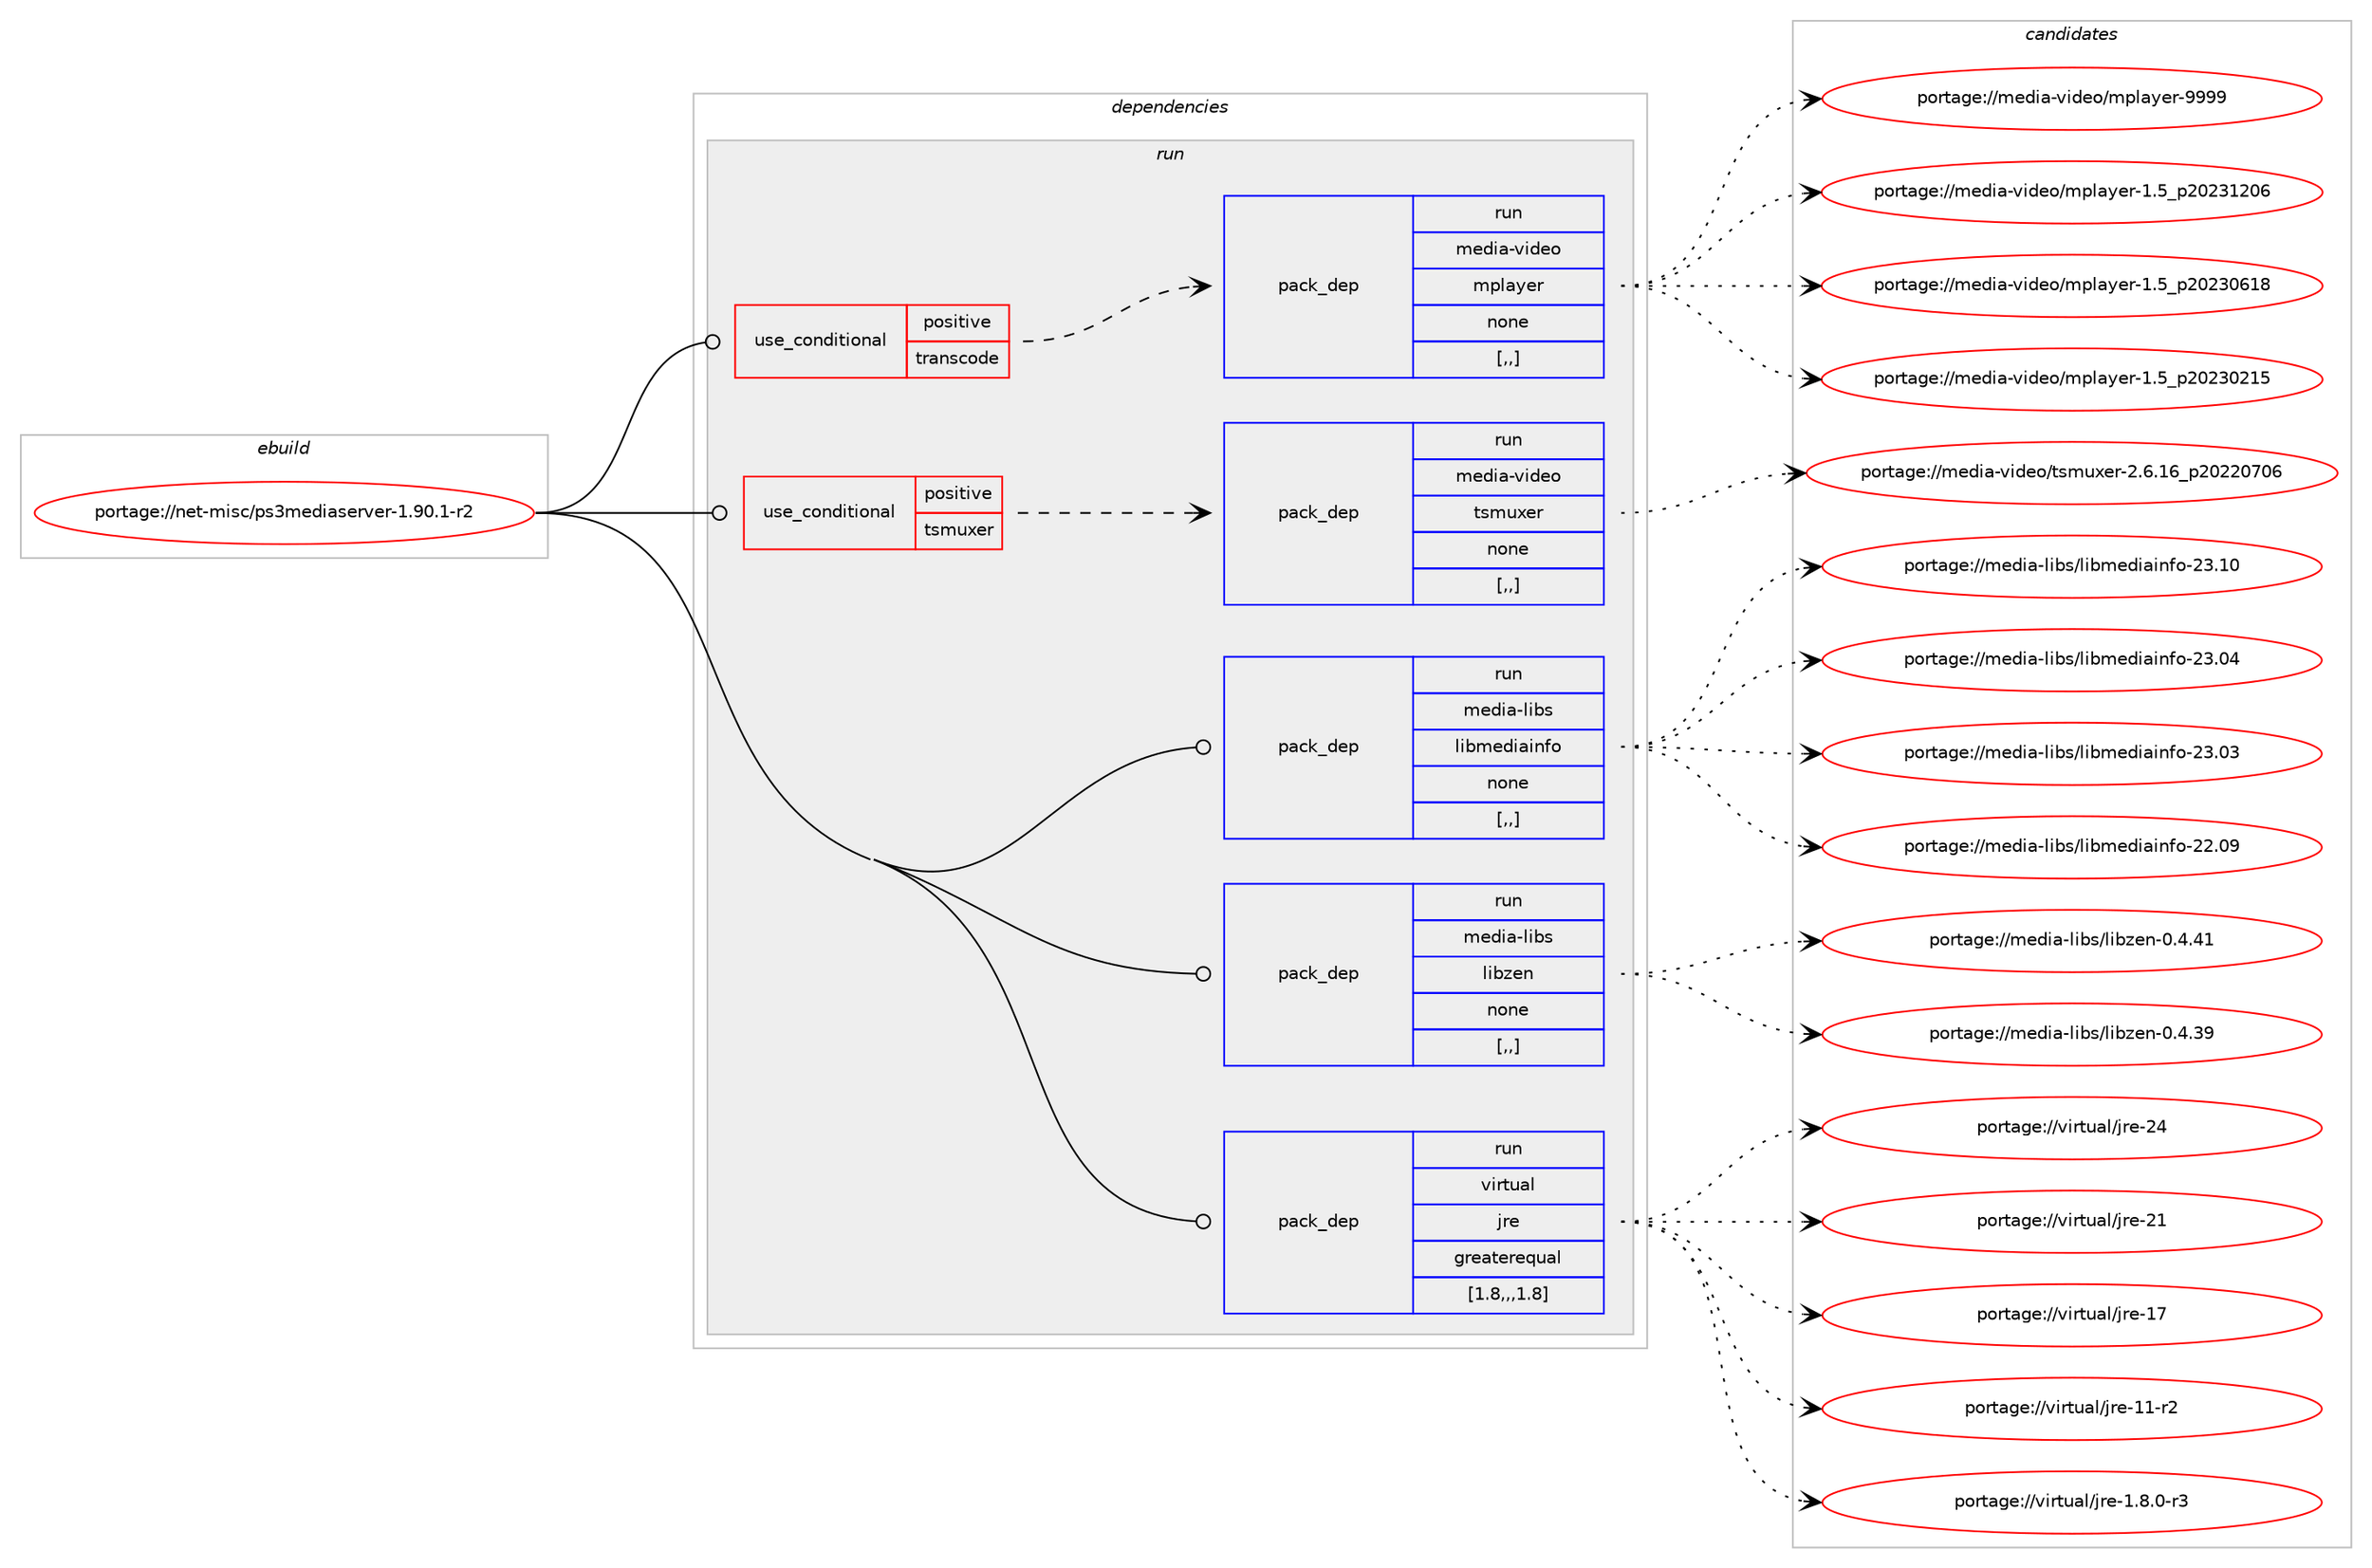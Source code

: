 digraph prolog {

# *************
# Graph options
# *************

newrank=true;
concentrate=true;
compound=true;
graph [rankdir=LR,fontname=Helvetica,fontsize=10,ranksep=1.5];#, ranksep=2.5, nodesep=0.2];
edge  [arrowhead=vee];
node  [fontname=Helvetica,fontsize=10];

# **********
# The ebuild
# **********

subgraph cluster_leftcol {
color=gray;
label=<<i>ebuild</i>>;
id [label="portage://net-misc/ps3mediaserver-1.90.1-r2", color=red, width=4, href="../net-misc/ps3mediaserver-1.90.1-r2.svg"];
}

# ****************
# The dependencies
# ****************

subgraph cluster_midcol {
color=gray;
label=<<i>dependencies</i>>;
subgraph cluster_compile {
fillcolor="#eeeeee";
style=filled;
label=<<i>compile</i>>;
}
subgraph cluster_compileandrun {
fillcolor="#eeeeee";
style=filled;
label=<<i>compile and run</i>>;
}
subgraph cluster_run {
fillcolor="#eeeeee";
style=filled;
label=<<i>run</i>>;
subgraph cond98541 {
dependency374102 [label=<<TABLE BORDER="0" CELLBORDER="1" CELLSPACING="0" CELLPADDING="4"><TR><TD ROWSPAN="3" CELLPADDING="10">use_conditional</TD></TR><TR><TD>positive</TD></TR><TR><TD>transcode</TD></TR></TABLE>>, shape=none, color=red];
subgraph pack272878 {
dependency374103 [label=<<TABLE BORDER="0" CELLBORDER="1" CELLSPACING="0" CELLPADDING="4" WIDTH="220"><TR><TD ROWSPAN="6" CELLPADDING="30">pack_dep</TD></TR><TR><TD WIDTH="110">run</TD></TR><TR><TD>media-video</TD></TR><TR><TD>mplayer</TD></TR><TR><TD>none</TD></TR><TR><TD>[,,]</TD></TR></TABLE>>, shape=none, color=blue];
}
dependency374102:e -> dependency374103:w [weight=20,style="dashed",arrowhead="vee"];
}
id:e -> dependency374102:w [weight=20,style="solid",arrowhead="odot"];
subgraph cond98542 {
dependency374104 [label=<<TABLE BORDER="0" CELLBORDER="1" CELLSPACING="0" CELLPADDING="4"><TR><TD ROWSPAN="3" CELLPADDING="10">use_conditional</TD></TR><TR><TD>positive</TD></TR><TR><TD>tsmuxer</TD></TR></TABLE>>, shape=none, color=red];
subgraph pack272879 {
dependency374105 [label=<<TABLE BORDER="0" CELLBORDER="1" CELLSPACING="0" CELLPADDING="4" WIDTH="220"><TR><TD ROWSPAN="6" CELLPADDING="30">pack_dep</TD></TR><TR><TD WIDTH="110">run</TD></TR><TR><TD>media-video</TD></TR><TR><TD>tsmuxer</TD></TR><TR><TD>none</TD></TR><TR><TD>[,,]</TD></TR></TABLE>>, shape=none, color=blue];
}
dependency374104:e -> dependency374105:w [weight=20,style="dashed",arrowhead="vee"];
}
id:e -> dependency374104:w [weight=20,style="solid",arrowhead="odot"];
subgraph pack272880 {
dependency374106 [label=<<TABLE BORDER="0" CELLBORDER="1" CELLSPACING="0" CELLPADDING="4" WIDTH="220"><TR><TD ROWSPAN="6" CELLPADDING="30">pack_dep</TD></TR><TR><TD WIDTH="110">run</TD></TR><TR><TD>media-libs</TD></TR><TR><TD>libmediainfo</TD></TR><TR><TD>none</TD></TR><TR><TD>[,,]</TD></TR></TABLE>>, shape=none, color=blue];
}
id:e -> dependency374106:w [weight=20,style="solid",arrowhead="odot"];
subgraph pack272881 {
dependency374107 [label=<<TABLE BORDER="0" CELLBORDER="1" CELLSPACING="0" CELLPADDING="4" WIDTH="220"><TR><TD ROWSPAN="6" CELLPADDING="30">pack_dep</TD></TR><TR><TD WIDTH="110">run</TD></TR><TR><TD>media-libs</TD></TR><TR><TD>libzen</TD></TR><TR><TD>none</TD></TR><TR><TD>[,,]</TD></TR></TABLE>>, shape=none, color=blue];
}
id:e -> dependency374107:w [weight=20,style="solid",arrowhead="odot"];
subgraph pack272882 {
dependency374108 [label=<<TABLE BORDER="0" CELLBORDER="1" CELLSPACING="0" CELLPADDING="4" WIDTH="220"><TR><TD ROWSPAN="6" CELLPADDING="30">pack_dep</TD></TR><TR><TD WIDTH="110">run</TD></TR><TR><TD>virtual</TD></TR><TR><TD>jre</TD></TR><TR><TD>greaterequal</TD></TR><TR><TD>[1.8,,,1.8]</TD></TR></TABLE>>, shape=none, color=blue];
}
id:e -> dependency374108:w [weight=20,style="solid",arrowhead="odot"];
}
}

# **************
# The candidates
# **************

subgraph cluster_choices {
rank=same;
color=gray;
label=<<i>candidates</i>>;

subgraph choice272878 {
color=black;
nodesep=1;
choice109101100105974511810510010111147109112108971211011144557575757 [label="portage://media-video/mplayer-9999", color=red, width=4,href="../media-video/mplayer-9999.svg"];
choice1091011001059745118105100101111471091121089712110111445494653951125048505149504854 [label="portage://media-video/mplayer-1.5_p20231206", color=red, width=4,href="../media-video/mplayer-1.5_p20231206.svg"];
choice1091011001059745118105100101111471091121089712110111445494653951125048505148544956 [label="portage://media-video/mplayer-1.5_p20230618", color=red, width=4,href="../media-video/mplayer-1.5_p20230618.svg"];
choice1091011001059745118105100101111471091121089712110111445494653951125048505148504953 [label="portage://media-video/mplayer-1.5_p20230215", color=red, width=4,href="../media-video/mplayer-1.5_p20230215.svg"];
dependency374103:e -> choice109101100105974511810510010111147109112108971211011144557575757:w [style=dotted,weight="100"];
dependency374103:e -> choice1091011001059745118105100101111471091121089712110111445494653951125048505149504854:w [style=dotted,weight="100"];
dependency374103:e -> choice1091011001059745118105100101111471091121089712110111445494653951125048505148544956:w [style=dotted,weight="100"];
dependency374103:e -> choice1091011001059745118105100101111471091121089712110111445494653951125048505148504953:w [style=dotted,weight="100"];
}
subgraph choice272879 {
color=black;
nodesep=1;
choice10910110010597451181051001011114711611510911712010111445504654464954951125048505048554854 [label="portage://media-video/tsmuxer-2.6.16_p20220706", color=red, width=4,href="../media-video/tsmuxer-2.6.16_p20220706.svg"];
dependency374105:e -> choice10910110010597451181051001011114711611510911712010111445504654464954951125048505048554854:w [style=dotted,weight="100"];
}
subgraph choice272880 {
color=black;
nodesep=1;
choice109101100105974510810598115471081059810910110010597105110102111455051464948 [label="portage://media-libs/libmediainfo-23.10", color=red, width=4,href="../media-libs/libmediainfo-23.10.svg"];
choice109101100105974510810598115471081059810910110010597105110102111455051464852 [label="portage://media-libs/libmediainfo-23.04", color=red, width=4,href="../media-libs/libmediainfo-23.04.svg"];
choice109101100105974510810598115471081059810910110010597105110102111455051464851 [label="portage://media-libs/libmediainfo-23.03", color=red, width=4,href="../media-libs/libmediainfo-23.03.svg"];
choice109101100105974510810598115471081059810910110010597105110102111455050464857 [label="portage://media-libs/libmediainfo-22.09", color=red, width=4,href="../media-libs/libmediainfo-22.09.svg"];
dependency374106:e -> choice109101100105974510810598115471081059810910110010597105110102111455051464948:w [style=dotted,weight="100"];
dependency374106:e -> choice109101100105974510810598115471081059810910110010597105110102111455051464852:w [style=dotted,weight="100"];
dependency374106:e -> choice109101100105974510810598115471081059810910110010597105110102111455051464851:w [style=dotted,weight="100"];
dependency374106:e -> choice109101100105974510810598115471081059810910110010597105110102111455050464857:w [style=dotted,weight="100"];
}
subgraph choice272881 {
color=black;
nodesep=1;
choice109101100105974510810598115471081059812210111045484652465249 [label="portage://media-libs/libzen-0.4.41", color=red, width=4,href="../media-libs/libzen-0.4.41.svg"];
choice109101100105974510810598115471081059812210111045484652465157 [label="portage://media-libs/libzen-0.4.39", color=red, width=4,href="../media-libs/libzen-0.4.39.svg"];
dependency374107:e -> choice109101100105974510810598115471081059812210111045484652465249:w [style=dotted,weight="100"];
dependency374107:e -> choice109101100105974510810598115471081059812210111045484652465157:w [style=dotted,weight="100"];
}
subgraph choice272882 {
color=black;
nodesep=1;
choice1181051141161179710847106114101455052 [label="portage://virtual/jre-24", color=red, width=4,href="../virtual/jre-24.svg"];
choice1181051141161179710847106114101455049 [label="portage://virtual/jre-21", color=red, width=4,href="../virtual/jre-21.svg"];
choice1181051141161179710847106114101454955 [label="portage://virtual/jre-17", color=red, width=4,href="../virtual/jre-17.svg"];
choice11810511411611797108471061141014549494511450 [label="portage://virtual/jre-11-r2", color=red, width=4,href="../virtual/jre-11-r2.svg"];
choice11810511411611797108471061141014549465646484511451 [label="portage://virtual/jre-1.8.0-r3", color=red, width=4,href="../virtual/jre-1.8.0-r3.svg"];
dependency374108:e -> choice1181051141161179710847106114101455052:w [style=dotted,weight="100"];
dependency374108:e -> choice1181051141161179710847106114101455049:w [style=dotted,weight="100"];
dependency374108:e -> choice1181051141161179710847106114101454955:w [style=dotted,weight="100"];
dependency374108:e -> choice11810511411611797108471061141014549494511450:w [style=dotted,weight="100"];
dependency374108:e -> choice11810511411611797108471061141014549465646484511451:w [style=dotted,weight="100"];
}
}

}
